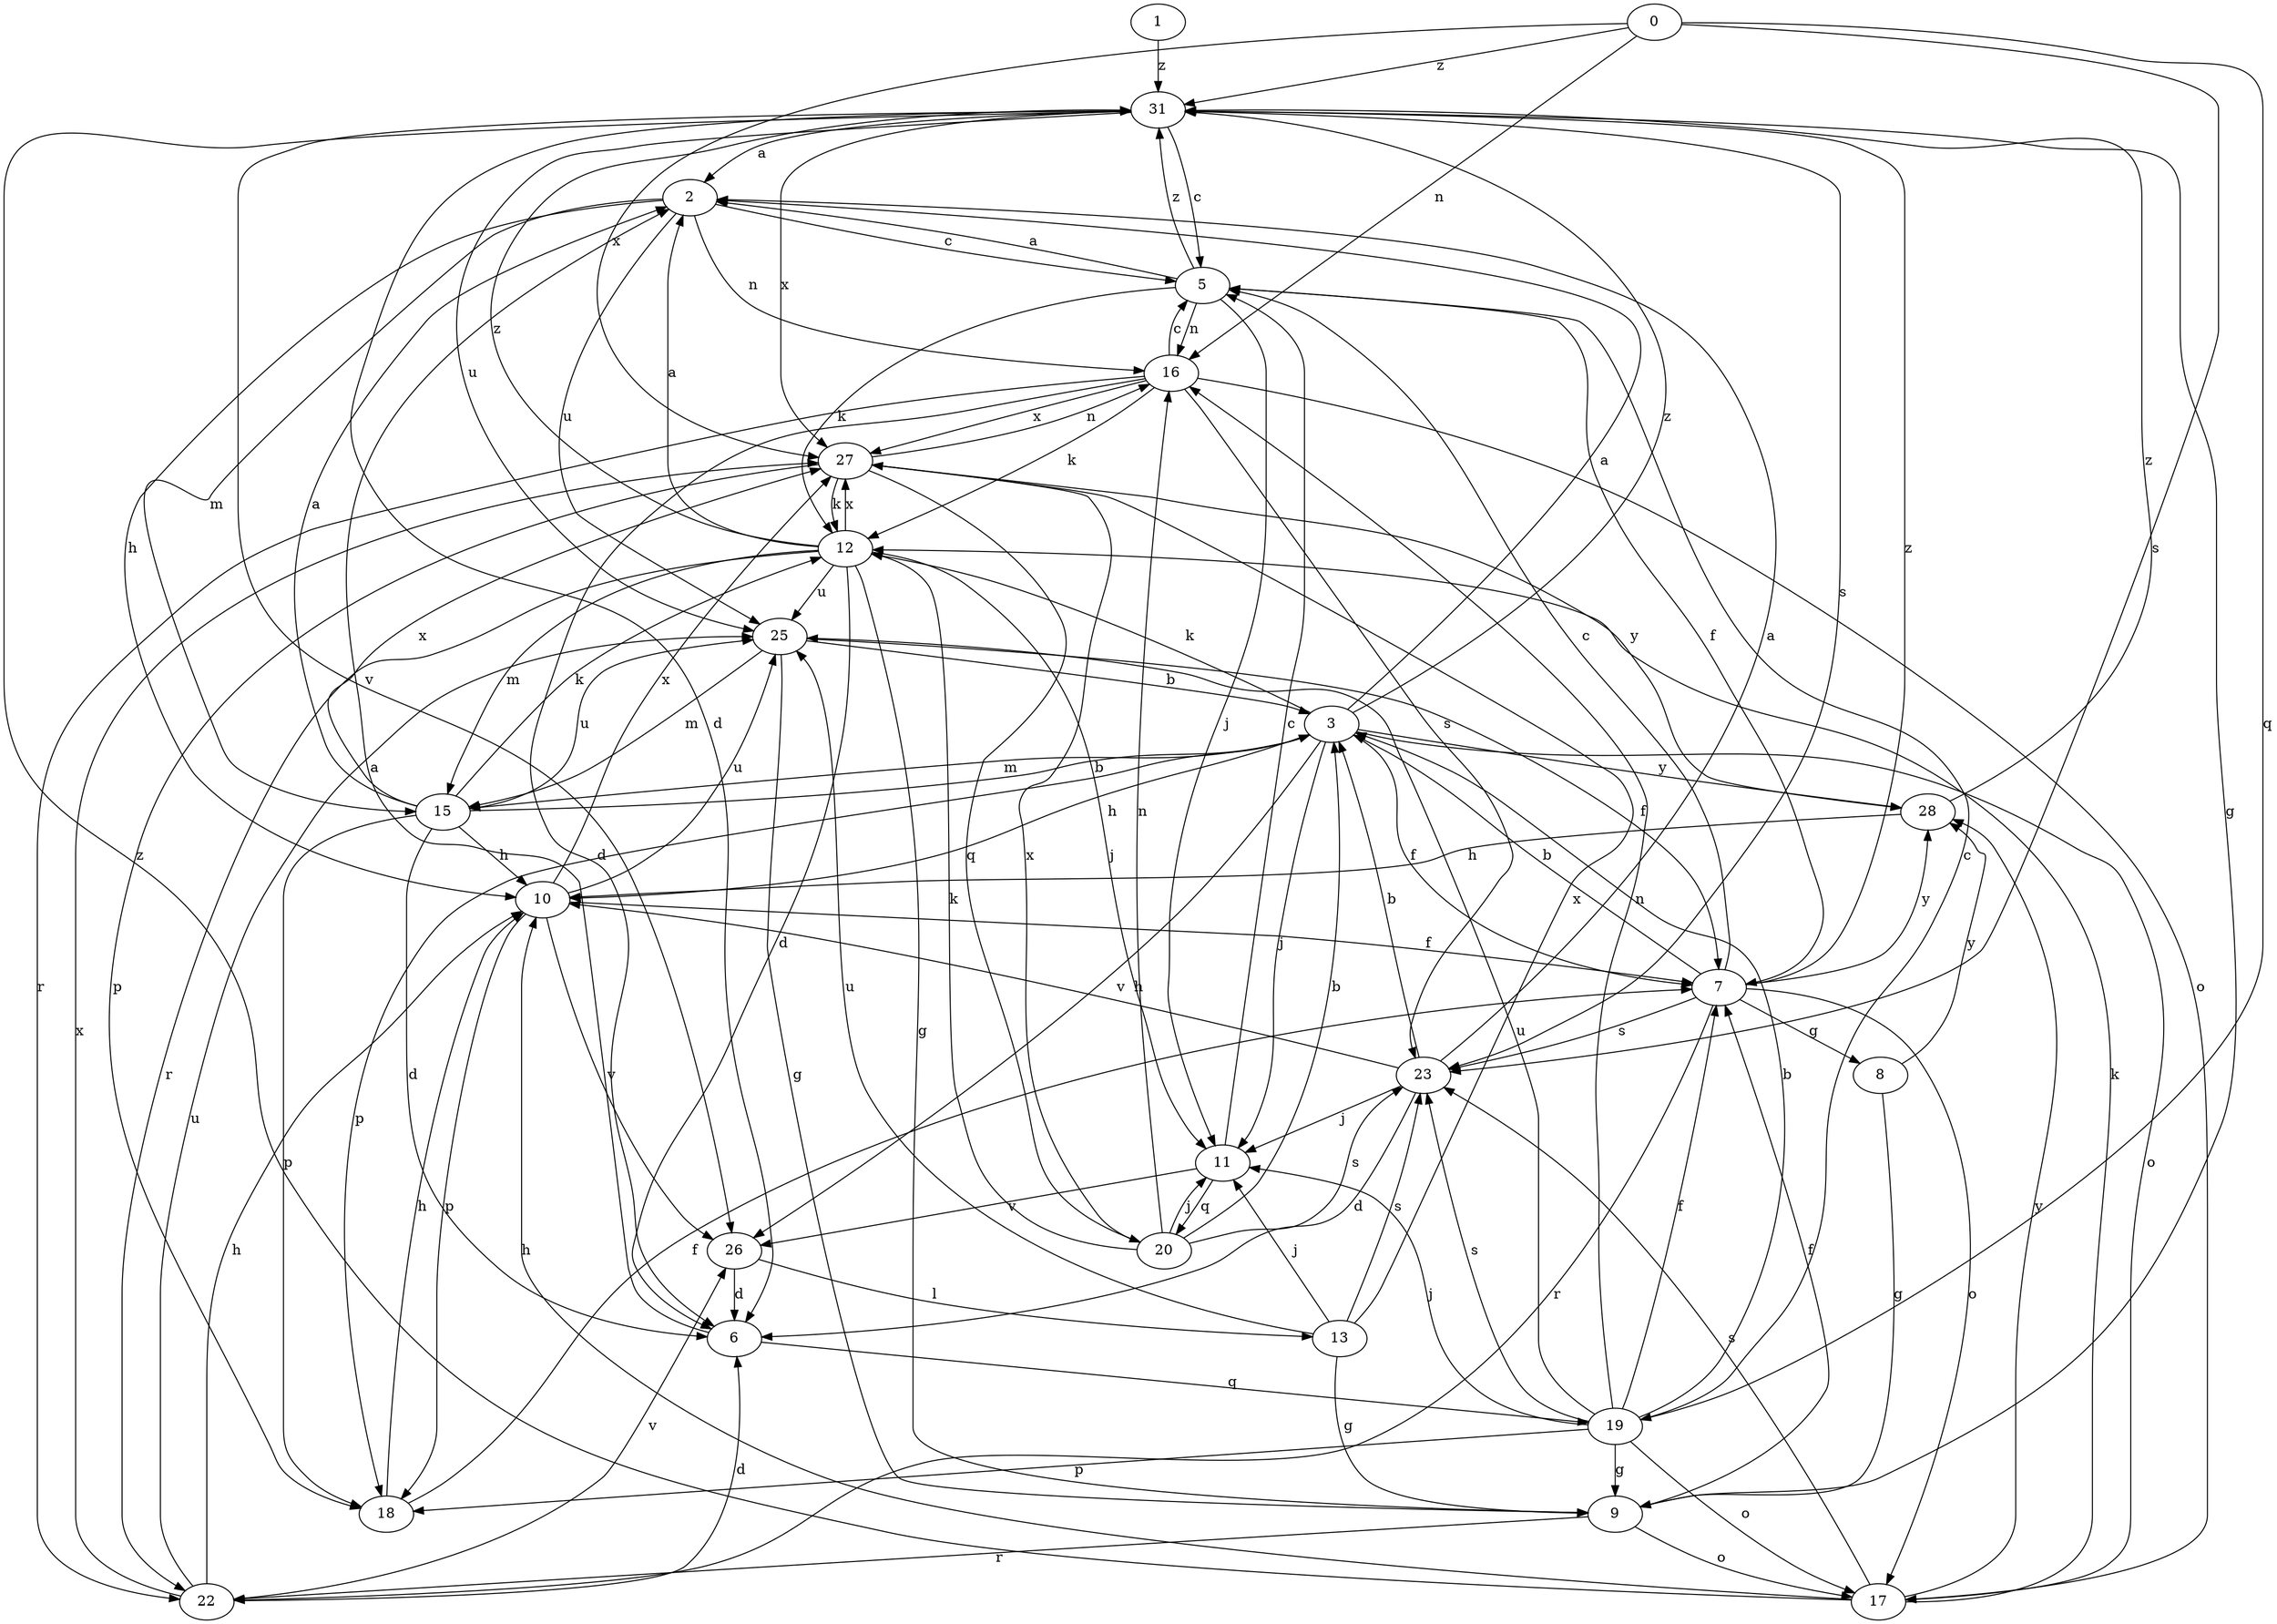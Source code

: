strict digraph  {
1;
2;
3;
5;
6;
7;
8;
9;
10;
11;
12;
0;
13;
15;
16;
17;
18;
19;
20;
22;
23;
25;
26;
27;
28;
31;
1 -> 31  [label=z];
2 -> 5  [label=c];
2 -> 10  [label=h];
2 -> 15  [label=m];
2 -> 16  [label=n];
2 -> 25  [label=u];
3 -> 2  [label=a];
3 -> 7  [label=f];
3 -> 10  [label=h];
3 -> 11  [label=j];
3 -> 12  [label=k];
3 -> 15  [label=m];
3 -> 17  [label=o];
3 -> 18  [label=p];
3 -> 26  [label=v];
3 -> 28  [label=y];
3 -> 31  [label=z];
5 -> 2  [label=a];
5 -> 7  [label=f];
5 -> 11  [label=j];
5 -> 12  [label=k];
5 -> 16  [label=n];
5 -> 31  [label=z];
6 -> 2  [label=a];
6 -> 19  [label=q];
7 -> 3  [label=b];
7 -> 5  [label=c];
7 -> 8  [label=g];
7 -> 17  [label=o];
7 -> 22  [label=r];
7 -> 23  [label=s];
7 -> 28  [label=y];
7 -> 31  [label=z];
8 -> 9  [label=g];
8 -> 28  [label=y];
9 -> 7  [label=f];
9 -> 17  [label=o];
9 -> 22  [label=r];
10 -> 7  [label=f];
10 -> 18  [label=p];
10 -> 25  [label=u];
10 -> 26  [label=v];
10 -> 27  [label=x];
11 -> 5  [label=c];
11 -> 20  [label=q];
11 -> 26  [label=v];
12 -> 2  [label=a];
12 -> 6  [label=d];
12 -> 9  [label=g];
12 -> 11  [label=j];
12 -> 15  [label=m];
12 -> 22  [label=r];
12 -> 25  [label=u];
12 -> 27  [label=x];
12 -> 31  [label=z];
0 -> 16  [label=n];
0 -> 19  [label=q];
0 -> 23  [label=s];
0 -> 27  [label=x];
0 -> 31  [label=z];
13 -> 9  [label=g];
13 -> 11  [label=j];
13 -> 23  [label=s];
13 -> 25  [label=u];
13 -> 27  [label=x];
15 -> 2  [label=a];
15 -> 3  [label=b];
15 -> 6  [label=d];
15 -> 10  [label=h];
15 -> 12  [label=k];
15 -> 18  [label=p];
15 -> 25  [label=u];
15 -> 27  [label=x];
16 -> 5  [label=c];
16 -> 6  [label=d];
16 -> 12  [label=k];
16 -> 17  [label=o];
16 -> 22  [label=r];
16 -> 23  [label=s];
16 -> 27  [label=x];
17 -> 10  [label=h];
17 -> 12  [label=k];
17 -> 23  [label=s];
17 -> 28  [label=y];
17 -> 31  [label=z];
18 -> 7  [label=f];
18 -> 10  [label=h];
19 -> 3  [label=b];
19 -> 5  [label=c];
19 -> 7  [label=f];
19 -> 9  [label=g];
19 -> 11  [label=j];
19 -> 16  [label=n];
19 -> 17  [label=o];
19 -> 18  [label=p];
19 -> 23  [label=s];
19 -> 25  [label=u];
20 -> 3  [label=b];
20 -> 11  [label=j];
20 -> 12  [label=k];
20 -> 16  [label=n];
20 -> 23  [label=s];
20 -> 27  [label=x];
22 -> 6  [label=d];
22 -> 10  [label=h];
22 -> 25  [label=u];
22 -> 26  [label=v];
22 -> 27  [label=x];
23 -> 2  [label=a];
23 -> 3  [label=b];
23 -> 6  [label=d];
23 -> 10  [label=h];
23 -> 11  [label=j];
25 -> 3  [label=b];
25 -> 7  [label=f];
25 -> 9  [label=g];
25 -> 15  [label=m];
26 -> 6  [label=d];
26 -> 13  [label=l];
27 -> 12  [label=k];
27 -> 16  [label=n];
27 -> 18  [label=p];
27 -> 20  [label=q];
27 -> 28  [label=y];
28 -> 10  [label=h];
28 -> 31  [label=z];
31 -> 2  [label=a];
31 -> 5  [label=c];
31 -> 6  [label=d];
31 -> 9  [label=g];
31 -> 23  [label=s];
31 -> 25  [label=u];
31 -> 26  [label=v];
31 -> 27  [label=x];
}
